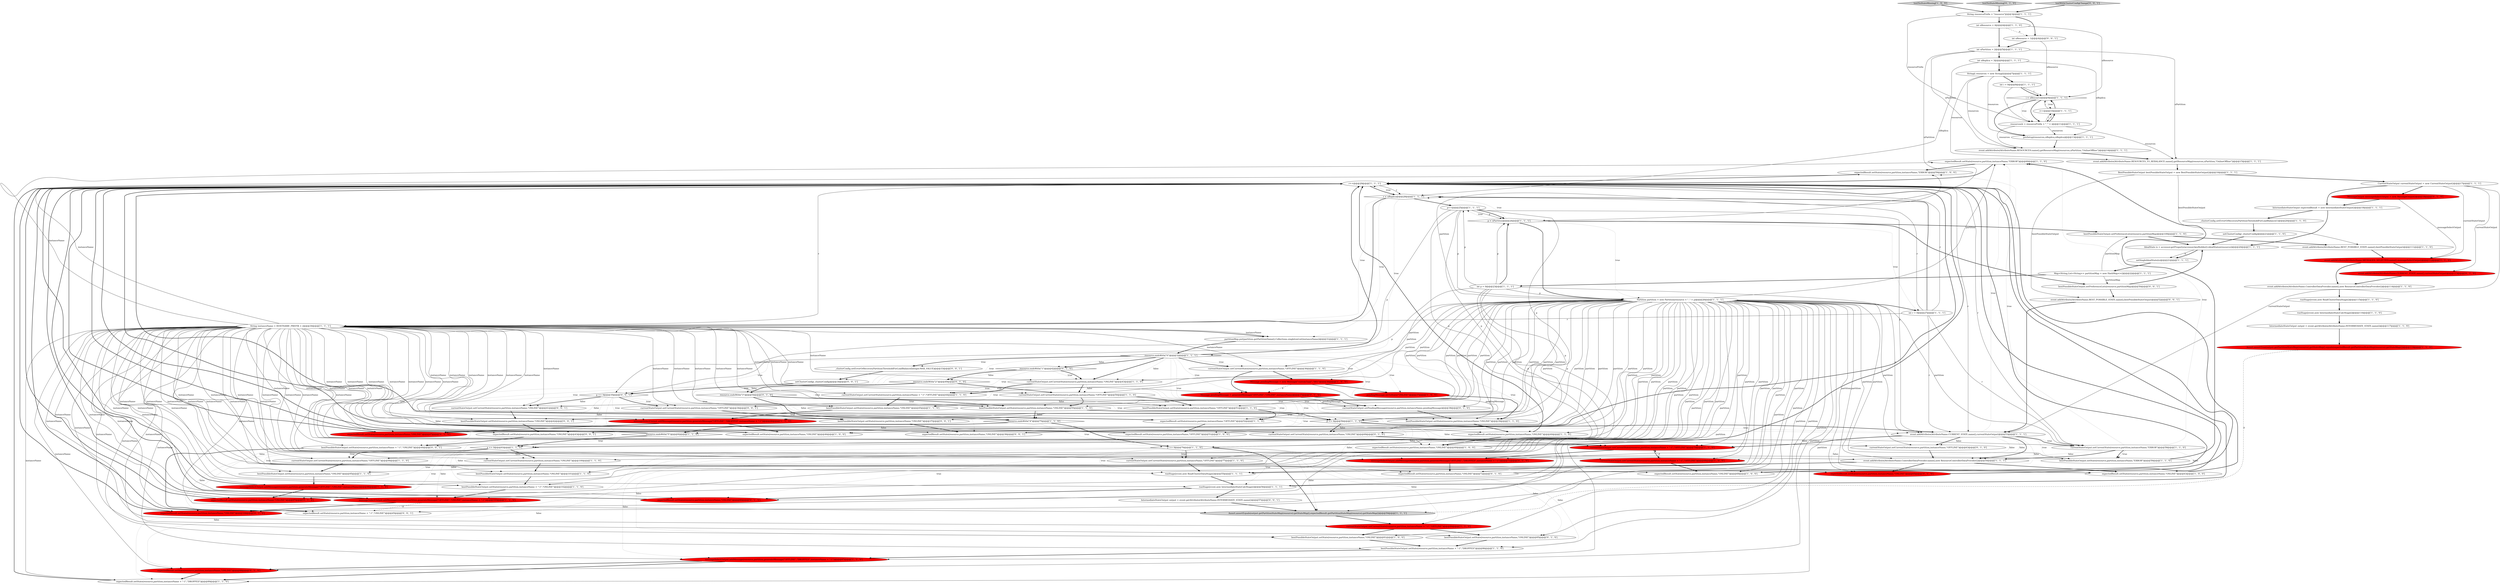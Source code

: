 digraph {
61 [style = filled, label = "expectedResult.setState(resource,partition,instanceName,\"ERROR\")@@@60@@@['1', '1', '0']", fillcolor = white, shape = ellipse image = "AAA0AAABBB1BBB"];
73 [style = filled, label = "i++@@@10@@@['1', '1', '1']", fillcolor = white, shape = ellipse image = "AAA0AAABBB1BBB"];
3 [style = filled, label = "CurrentStateOutput currentStateOutput = new CurrentStateOutput()@@@17@@@['1', '1', '1']", fillcolor = white, shape = ellipse image = "AAA0AAABBB1BBB"];
100 [style = filled, label = "resource.endsWith(\"2\")@@@49@@@['0', '1', '0']", fillcolor = white, shape = diamond image = "AAA0AAABBB2BBB"];
20 [style = filled, label = "r < nReplica@@@28@@@['1', '1', '1']", fillcolor = white, shape = diamond image = "AAA0AAABBB1BBB"];
24 [style = filled, label = "int r = 0@@@27@@@['1', '1', '1']", fillcolor = white, shape = ellipse image = "AAA0AAABBB1BBB"];
113 [style = filled, label = "currentStateOutput.setCurrentState(resource,partition,instanceName,\"OFFLINE\")@@@36@@@['0', '0', '1']", fillcolor = white, shape = ellipse image = "AAA0AAABBB3BBB"];
91 [style = filled, label = "Message pendingMessage = generateMessage(\"OFFLINE\",\"ONLINE\",instanceName)@@@37@@@['0', '1', '0']", fillcolor = red, shape = ellipse image = "AAA1AAABBB2BBB"];
2 [style = filled, label = "event.addAttribute(AttributeName.ControllerDataProvider.name(),new ResourceControllerDataProvider())@@@54@@@['1', '1', '1']", fillcolor = white, shape = ellipse image = "AAA0AAABBB1BBB"];
105 [style = filled, label = "p == 0@@@35@@@['0', '0', '1']", fillcolor = white, shape = diamond image = "AAA0AAABBB3BBB"];
60 [style = filled, label = "bestPossibleStateOutput.setState(resource,partition,instanceName,\"ONLINE\")@@@39@@@['1', '1', '0']", fillcolor = white, shape = ellipse image = "AAA0AAABBB1BBB"];
48 [style = filled, label = "event.addAttribute(AttributeName.CURRENT_STATE.name(),currentStateOutput)@@@53@@@['1', '1', '1']", fillcolor = white, shape = ellipse image = "AAA0AAABBB1BBB"];
8 [style = filled, label = "runStage(event,new IntermediateStateCalcStage())@@@116@@@['1', '1', '0']", fillcolor = white, shape = ellipse image = "AAA0AAABBB1BBB"];
50 [style = filled, label = "Assert.assertEquals(output.getPartitionStateMap(resource).getStateMap(),expectedResult.getPartitionStateMap(resource).getStateMap())@@@59@@@['1', '1', '1']", fillcolor = lightgray, shape = ellipse image = "AAA0AAABBB1BBB"];
57 [style = filled, label = "expectedResult.setState(resource,partition,instanceName,\"ONLINE\")@@@69@@@['1', '0', '0']", fillcolor = white, shape = ellipse image = "AAA0AAABBB1BBB"];
66 [style = filled, label = "setClusterConfig(_clusterConfig)@@@21@@@['1', '1', '0']", fillcolor = white, shape = ellipse image = "AAA0AAABBB1BBB"];
95 [style = filled, label = "event.addAttribute(AttributeName.CURRENT_STATE.name(),currentStateOutput)@@@113@@@['0', '1', '0']", fillcolor = red, shape = ellipse image = "AAA1AAABBB2BBB"];
44 [style = filled, label = "partitionMap.put(partition.getPartitionName(),Collections.singletonList(instanceName))@@@31@@@['1', '1', '1']", fillcolor = white, shape = ellipse image = "AAA0AAABBB1BBB"];
26 [style = filled, label = "testNoStateMissing['1', '0', '0']", fillcolor = lightgray, shape = diamond image = "AAA0AAABBB1BBB"];
6 [style = filled, label = "expectedResult.setState(resource,partition,instanceName,\"ONLINE\")@@@40@@@['1', '0', '0']", fillcolor = white, shape = ellipse image = "AAA0AAABBB1BBB"];
76 [style = filled, label = "Message pendingMessage = new Message(\"customType\",\"001\")@@@36@@@['1', '0', '0']", fillcolor = red, shape = ellipse image = "AAA1AAABBB1BBB"];
88 [style = filled, label = "MessageOutput messageSelectOutput = new MessageOutput()@@@18@@@['0', '1', '0']", fillcolor = red, shape = ellipse image = "AAA1AAABBB2BBB"];
92 [style = filled, label = "currentStateOutput.setPendingMessage(resource,partition,instanceName,pendingMessage)@@@38@@@['0', '1', '0']", fillcolor = white, shape = ellipse image = "AAA0AAABBB2BBB"];
7 [style = filled, label = "currentStateOutput.setCurrentState(resource,partition,instanceName,\"ONLINE\")@@@43@@@['1', '1', '0']", fillcolor = white, shape = ellipse image = "AAA0AAABBB1BBB"];
71 [style = filled, label = "IntermediateStateOutput expectedResult = new IntermediateStateOutput()@@@18@@@['1', '1', '1']", fillcolor = white, shape = ellipse image = "AAA0AAABBB1BBB"];
77 [style = filled, label = "currentStateOutput.setCurrentState(resource,partition,instanceName + \"-1\",\"OFFLINE\")@@@44@@@['1', '1', '0']", fillcolor = white, shape = ellipse image = "AAA0AAABBB1BBB"];
84 [style = filled, label = "messageSelectOutput.addMessage(resource,partition,generateMessage(\"OFFLINE\",\"ONLINE\",instanceName))@@@96@@@['1', '1', '0']", fillcolor = red, shape = ellipse image = "AAA1AAABBB1BBB"];
116 [style = filled, label = "expectedResult.setState(resource,partition,instanceName + \"-1\",\"ONLINE\")@@@45@@@['0', '0', '1']", fillcolor = white, shape = ellipse image = "AAA0AAABBB3BBB"];
74 [style = filled, label = "p++@@@25@@@['1', '1', '1']", fillcolor = white, shape = ellipse image = "AAA0AAABBB1BBB"];
17 [style = filled, label = "expectedResult.setState(resource,partition,instanceName,\"ONLINE\")@@@40@@@['1', '1', '0']", fillcolor = white, shape = ellipse image = "AAA0AAABBB1BBB"];
19 [style = filled, label = "p == 0@@@93@@@['1', '1', '0']", fillcolor = white, shape = diamond image = "AAA0AAABBB1BBB"];
72 [style = filled, label = "bestPossibleStateOutput.setState(resource,partition,instanceName,\"ONLINE\")@@@81@@@['1', '0', '0']", fillcolor = white, shape = ellipse image = "AAA0AAABBB1BBB"];
78 [style = filled, label = "IdealState is = accessor.getProperty(accessor.keyBuilder().idealStates(resource))@@@20@@@['1', '1', '1']", fillcolor = white, shape = ellipse image = "AAA0AAABBB1BBB"];
22 [style = filled, label = "currentStateOutput.setCurrentState(resource,partition,instanceName + \"-1\",\"OFFLINE\")@@@70@@@['1', '1', '0']", fillcolor = red, shape = ellipse image = "AAA1AAABBB1BBB"];
120 [style = filled, label = "bestPossibleStateOutput.setState(resource,partition,instanceName,\"ONLINE\")@@@42@@@['0', '0', '1']", fillcolor = white, shape = ellipse image = "AAA0AAABBB3BBB"];
68 [style = filled, label = "bestPossibleStateOutput.setState(resource,partition,instanceName + \"-1\",\"ONLINE\")@@@102@@@['1', '1', '0']", fillcolor = white, shape = ellipse image = "AAA0AAABBB1BBB"];
98 [style = filled, label = "expectedResult.setState(resource,partition,instanceName,\"ONLINE\")@@@47@@@['0', '1', '0']", fillcolor = red, shape = ellipse image = "AAA1AAABBB2BBB"];
49 [style = filled, label = "event.addAttribute(AttributeName.MESSAGES_SELECTED.name(),messageSelectOutput)@@@112@@@['1', '1', '0']", fillcolor = red, shape = ellipse image = "AAA1AAABBB1BBB"];
32 [style = filled, label = "int nResource = 4@@@4@@@['1', '1', '0']", fillcolor = white, shape = ellipse image = "AAA0AAABBB1BBB"];
65 [style = filled, label = "bestPossibleStateOutput.setState(resource,partition,instanceName + \"-1\",\"DROPPED\")@@@86@@@['1', '1', '0']", fillcolor = white, shape = ellipse image = "AAA0AAABBB1BBB"];
37 [style = filled, label = "resource.endsWith(\"4\")@@@75@@@['1', '1', '0']", fillcolor = white, shape = diamond image = "AAA0AAABBB1BBB"];
29 [style = filled, label = "bestPossibleStateOutput.setState(resource,partition,instanceName,\"ONLINE\")@@@95@@@['1', '1', '0']", fillcolor = white, shape = ellipse image = "AAA0AAABBB1BBB"];
89 [style = filled, label = "expectedResult.setState(resource,partition,instanceName,\"ONLINE\")@@@97@@@['0', '1', '0']", fillcolor = red, shape = ellipse image = "AAA1AAABBB2BBB"];
53 [style = filled, label = "runStage(event,new IntermediateStateCalcStage())@@@56@@@['1', '1', '1']", fillcolor = white, shape = ellipse image = "AAA0AAABBB1BBB"];
11 [style = filled, label = "i < nResource@@@9@@@['1', '1', '1']", fillcolor = white, shape = diamond image = "AAA0AAABBB1BBB"];
107 [style = filled, label = "expectedResult.setState(resource,partition,instanceName,\"ONLINE\")@@@43@@@['0', '0', '1']", fillcolor = white, shape = ellipse image = "AAA0AAABBB3BBB"];
16 [style = filled, label = "BestPossibleStateOutput bestPossibleStateOutput = new BestPossibleStateOutput()@@@16@@@['1', '1', '1']", fillcolor = white, shape = ellipse image = "AAA0AAABBB1BBB"];
38 [style = filled, label = "pendingMessage.setToState(\"ONLINE\")@@@37@@@['1', '0', '0']", fillcolor = red, shape = ellipse image = "AAA1AAABBB1BBB"];
4 [style = filled, label = "currentStateOutput.setCurrentState(resource,partition,instanceName + \"-1\",\"OFFLINE\")@@@84@@@['1', '1', '0']", fillcolor = red, shape = ellipse image = "AAA1AAABBB1BBB"];
13 [style = filled, label = "String(( resources = new String((((@@@7@@@['1', '1', '1']", fillcolor = white, shape = ellipse image = "AAA0AAABBB1BBB"];
21 [style = filled, label = "event.addAttribute(AttributeName.RESOURCES.name(),getResourceMap(resources,nPartition,\"OnlineOffline\"))@@@14@@@['1', '1', '1']", fillcolor = white, shape = ellipse image = "AAA0AAABBB1BBB"];
28 [style = filled, label = "int p = 0@@@23@@@['1', '1', '1']", fillcolor = white, shape = ellipse image = "AAA0AAABBB1BBB"];
102 [style = filled, label = "currentStateOutput.setCurrentState(resource,partition,instanceName,\"OFFLINE\")@@@63@@@['0', '1', '0']", fillcolor = white, shape = ellipse image = "AAA0AAABBB2BBB"];
42 [style = filled, label = "String resourcePrefix = \"resource\"@@@3@@@['1', '1', '1']", fillcolor = white, shape = ellipse image = "AAA0AAABBB1BBB"];
10 [style = filled, label = "String instanceName = HOSTNAME_PREFIX + r@@@30@@@['1', '1', '1']", fillcolor = white, shape = ellipse image = "AAA0AAABBB1BBB"];
12 [style = filled, label = "bestPossibleStateOutput.setState(resource,partition,instanceName,\"ERROR\")@@@59@@@['1', '1', '0']", fillcolor = white, shape = ellipse image = "AAA0AAABBB1BBB"];
90 [style = filled, label = "expectedResult.setState(resource,partition,instanceName,\"ONLINE\")@@@88@@@['0', '1', '0']", fillcolor = red, shape = ellipse image = "AAA1AAABBB2BBB"];
67 [style = filled, label = "setSingleIdealState(is)@@@21@@@['1', '1', '1']", fillcolor = white, shape = ellipse image = "AAA0AAABBB1BBB"];
111 [style = filled, label = "expectedResult.setState(resource,partition,instanceName,\"ONLINE\")@@@38@@@['0', '0', '1']", fillcolor = white, shape = ellipse image = "AAA0AAABBB3BBB"];
97 [style = filled, label = "testNoStateMissing['0', '1', '0']", fillcolor = lightgray, shape = diamond image = "AAA0AAABBB2BBB"];
36 [style = filled, label = "p == 0@@@76@@@['1', '1', '0']", fillcolor = white, shape = diamond image = "AAA0AAABBB1BBB"];
103 [style = filled, label = "expectedResult.setState(resource,partition,instanceName,\"ONLINE\")@@@65@@@['0', '1', '0']", fillcolor = red, shape = ellipse image = "AAA1AAABBB2BBB"];
79 [style = filled, label = "messageSelectOutput.addMessage(resource,partition,generateMessage(\"OFFLINE\",\"DROPPED\",instanceName + \"-1\"))@@@87@@@['1', '1', '0']", fillcolor = red, shape = ellipse image = "AAA1AAABBB1BBB"];
62 [style = filled, label = "currentStateOutput.setCurrentState(resource,partition,instanceName + \"-1\",\"OFFLINE\")@@@68@@@['1', '0', '0']", fillcolor = red, shape = ellipse image = "AAA1AAABBB1BBB"];
27 [style = filled, label = "currentStateOutput.setCurrentState(resource,partition,instanceName,\"OFFLINE\")@@@77@@@['1', '1', '0']", fillcolor = white, shape = ellipse image = "AAA0AAABBB1BBB"];
15 [style = filled, label = "event.addAttribute(AttributeName.RESOURCES_TO_REBALANCE.name(),getResourceMap(resources,nPartition,\"OnlineOffline\"))@@@15@@@['1', '1', '1']", fillcolor = white, shape = ellipse image = "AAA0AAABBB1BBB"];
82 [style = filled, label = "event.addAttribute(AttributeName.BEST_POSSIBLE_STATE.name(),bestPossibleStateOutput)@@@111@@@['1', '1', '0']", fillcolor = white, shape = ellipse image = "AAA0AAABBB1BBB"];
94 [style = filled, label = "messageSelectOutput.addMessage(resource,partition,generateMessage(\"OFFLINE\",\"DROPPED\",instanceName + \"-1\"))@@@71@@@['0', '1', '0']", fillcolor = red, shape = ellipse image = "AAA1AAABBB2BBB"];
109 [style = filled, label = "bestPossibleStateOutput.setPreferenceLists(resource,partitionMap)@@@50@@@['0', '0', '1']", fillcolor = white, shape = ellipse image = "AAA0AAABBB3BBB"];
43 [style = filled, label = "messageSelectOutput.addMessage(resource,partition,generateMessage(\"OFFLINE\",\"DROPPED\",instanceName + \"-1\"))@@@46@@@['1', '1', '0']", fillcolor = red, shape = ellipse image = "AAA1AAABBB1BBB"];
45 [style = filled, label = "int nReplica = 3@@@6@@@['1', '1', '1']", fillcolor = white, shape = ellipse image = "AAA0AAABBB1BBB"];
96 [style = filled, label = "bestPossibleStateOutput.setState(resource,partition,instanceName,\"ONLINE\")@@@85@@@['0', '1', '0']", fillcolor = white, shape = ellipse image = "AAA0AAABBB2BBB"];
115 [style = filled, label = "testWithClusterConfigChange['0', '0', '1']", fillcolor = lightgray, shape = diamond image = "AAA0AAABBB3BBB"];
110 [style = filled, label = "bestPossibleStateOutput.setState(resource,partition,instanceName,\"ONLINE\")@@@37@@@['0', '0', '1']", fillcolor = white, shape = ellipse image = "AAA0AAABBB3BBB"];
80 [style = filled, label = "bestPossibleStateOutput.setState(resource,partition,instanceName,\"ONLINE\")@@@101@@@['1', '1', '0']", fillcolor = white, shape = ellipse image = "AAA0AAABBB1BBB"];
117 [style = filled, label = "event.addAttribute(AttributeName.BEST_POSSIBLE_STATE.name(),bestPossibleStateOutput)@@@52@@@['0', '0', '1']", fillcolor = white, shape = ellipse image = "AAA0AAABBB3BBB"];
87 [style = filled, label = "expectedResult.setState(resource,partition,instanceName,\"ONLINE\")@@@104@@@['0', '1', '0']", fillcolor = red, shape = ellipse image = "AAA1AAABBB2BBB"];
25 [style = filled, label = "preSetup(resources,nReplica,nReplica)@@@13@@@['1', '1', '1']", fillcolor = white, shape = ellipse image = "AAA0AAABBB1BBB"];
30 [style = filled, label = "runStage(event,new ReadClusterDataStage())@@@115@@@['1', '1', '0']", fillcolor = white, shape = ellipse image = "AAA0AAABBB1BBB"];
64 [style = filled, label = "runStage(event,new ReadClusterDataStage())@@@55@@@['1', '1', '1']", fillcolor = white, shape = ellipse image = "AAA0AAABBB1BBB"];
51 [style = filled, label = "Assert.assertTrue(output.getPartitionStateMap(resource).getStateMap().equals(expectedResult.getPartitionStateMap(resource).getStateMap()))@@@119@@@['1', '1', '0']", fillcolor = red, shape = ellipse image = "AAA1AAABBB1BBB"];
9 [style = filled, label = "currentStateOutput.setCurrentState(resource,partition,instanceName,\"ONLINE\")@@@100@@@['1', '1', '0']", fillcolor = white, shape = ellipse image = "AAA0AAABBB1BBB"];
35 [style = filled, label = "currentStateOutput.setCurrentState(resource,partition,instanceName,\"OFFLINE\")@@@50@@@['1', '1', '0']", fillcolor = white, shape = ellipse image = "AAA0AAABBB1BBB"];
112 [style = filled, label = "setClusterConfig(_clusterConfig)@@@34@@@['0', '0', '1']", fillcolor = white, shape = ellipse image = "AAA0AAABBB3BBB"];
114 [style = filled, label = "currentStateOutput.setCurrentState(resource,partition,instanceName,\"ONLINE\")@@@41@@@['0', '0', '1']", fillcolor = white, shape = ellipse image = "AAA0AAABBB3BBB"];
86 [style = filled, label = "resource.endsWith(\"3\")@@@54@@@['0', '1', '0']", fillcolor = white, shape = diamond image = "AAA0AAABBB2BBB"];
69 [style = filled, label = "currentStateOutput.setCurrentState(resource,partition,instanceName,\"OFFLINE\")@@@94@@@['1', '1', '0']", fillcolor = white, shape = ellipse image = "AAA0AAABBB1BBB"];
93 [style = filled, label = "expectedResult.setState(resource,partition,instanceName,\"ONLINE\")@@@72@@@['0', '1', '0']", fillcolor = white, shape = ellipse image = "AAA0AAABBB2BBB"];
55 [style = filled, label = "bestPossibleStateOutput.setState(resource,partition,instanceName,\"ONLINE\")@@@45@@@['1', '1', '0']", fillcolor = white, shape = ellipse image = "AAA0AAABBB1BBB"];
75 [style = filled, label = "bestPossibleStateOutput.setPreferenceLists(resource,partitionMap)@@@109@@@['1', '1', '0']", fillcolor = white, shape = ellipse image = "AAA0AAABBB1BBB"];
58 [style = filled, label = "IntermediateStateOutput output = event.getAttribute(AttributeName.INTERMEDIATE_STATE.name())@@@117@@@['1', '1', '0']", fillcolor = white, shape = ellipse image = "AAA0AAABBB1BBB"];
83 [style = filled, label = "int i = 0@@@8@@@['1', '1', '1']", fillcolor = white, shape = ellipse image = "AAA0AAABBB1BBB"];
47 [style = filled, label = "bestPossibleStateOutput.setState(resource,partition,instanceName,\"OFFLINE\")@@@51@@@['1', '1', '0']", fillcolor = white, shape = ellipse image = "AAA0AAABBB1BBB"];
46 [style = filled, label = "p < nPartition@@@24@@@['1', '1', '1']", fillcolor = white, shape = diamond image = "AAA0AAABBB1BBB"];
54 [style = filled, label = "_clusterConfig.setErrorOrRecoveryPartitionThresholdForLoadBalance(1)@@@20@@@['1', '1', '0']", fillcolor = white, shape = ellipse image = "AAA0AAABBB1BBB"];
39 [style = filled, label = "currentStateOutput.setCurrentState(resource,partition,instanceName,\"OFFLINE\")@@@36@@@['1', '1', '0']", fillcolor = white, shape = ellipse image = "AAA0AAABBB1BBB"];
31 [style = filled, label = "expectedResult.setState(resource,partition,instanceName,\"OFFLINE\")@@@52@@@['1', '1', '0']", fillcolor = white, shape = ellipse image = "AAA0AAABBB1BBB"];
40 [style = filled, label = "resource.endsWith(\"0\")@@@32@@@['1', '1', '1']", fillcolor = white, shape = diamond image = "AAA0AAABBB1BBB"];
34 [style = filled, label = "resources(i( = resourcePrefix + \"_\" + i@@@11@@@['1', '1', '1']", fillcolor = white, shape = ellipse image = "AAA0AAABBB1BBB"];
99 [style = filled, label = "resource.endsWith(\"1\")@@@42@@@['0', '1', '0']", fillcolor = white, shape = diamond image = "AAA0AAABBB2BBB"];
41 [style = filled, label = "expectedResult.setState(resource,partition,instanceName,\"ONLINE\")@@@46@@@['1', '0', '0']", fillcolor = white, shape = ellipse image = "AAA0AAABBB1BBB"];
23 [style = filled, label = "messageSelectOutput.addMessage(resource,partition,generateMessage(\"OFFLINE\",\"ONLINE\",instanceName + \"-1\"))@@@103@@@['1', '1', '0']", fillcolor = red, shape = ellipse image = "AAA1AAABBB1BBB"];
18 [style = filled, label = "expectedResult.setState(resource,partition,instanceName,\"ERROR\")@@@59@@@['1', '0', '0']", fillcolor = white, shape = ellipse image = "AAA0AAABBB1BBB"];
56 [style = filled, label = "p == 0@@@56@@@['1', '1', '0']", fillcolor = white, shape = diamond image = "AAA0AAABBB1BBB"];
106 [style = filled, label = "_clusterConfig.setErrorOrRecoveryPartitionThresholdForLoadBalance(Integer.MAX_VALUE)@@@33@@@['0', '0', '1']", fillcolor = white, shape = ellipse image = "AAA0AAABBB3BBB"];
59 [style = filled, label = "Partition partition = new Partition(resource + \"_\" + p)@@@26@@@['1', '1', '1']", fillcolor = white, shape = ellipse image = "AAA0AAABBB1BBB"];
33 [style = filled, label = "resource.endsWith(\"5\")@@@92@@@['1', '1', '0']", fillcolor = white, shape = diamond image = "AAA0AAABBB1BBB"];
101 [style = filled, label = "expectedResult.setState(resource,partition,instanceName,\"ONLINE\")@@@80@@@['0', '1', '0']", fillcolor = red, shape = ellipse image = "AAA1AAABBB2BBB"];
108 [style = filled, label = "bestPossibleStateOutput.setState(resource,partition,instanceName + \"-1\",\"ONLINE\")@@@44@@@['0', '0', '1']", fillcolor = white, shape = ellipse image = "AAA0AAABBB3BBB"];
81 [style = filled, label = "Map<String,List<String>> partitionMap = new HashMap<>()@@@22@@@['1', '1', '1']", fillcolor = white, shape = ellipse image = "AAA0AAABBB1BBB"];
85 [style = filled, label = "event.addAttribute(AttributeName.ControllerDataProvider.name(),new ResourceControllerDataProvider())@@@114@@@['1', '1', '0']", fillcolor = white, shape = ellipse image = "AAA0AAABBB1BBB"];
63 [style = filled, label = "int nPartition = 2@@@5@@@['1', '1', '1']", fillcolor = white, shape = ellipse image = "AAA0AAABBB1BBB"];
52 [style = filled, label = "currentStateOutput.setCurrentState(resource,partition,instanceName,\"ERROR\")@@@58@@@['1', '1', '0']", fillcolor = white, shape = ellipse image = "AAA0AAABBB1BBB"];
70 [style = filled, label = "r++@@@29@@@['1', '1', '1']", fillcolor = white, shape = ellipse image = "AAA0AAABBB1BBB"];
1 [style = filled, label = "bestPossibleStateOutput.setState(resource,partition,instanceName,\"ONLINE\")@@@55@@@['1', '1', '0']", fillcolor = white, shape = ellipse image = "AAA0AAABBB1BBB"];
14 [style = filled, label = "expectedResult.setState(resource,partition,instanceName,\"ONLINE\")@@@63@@@['1', '0', '0']", fillcolor = white, shape = ellipse image = "AAA0AAABBB1BBB"];
118 [style = filled, label = "IntermediateStateOutput output = event.getAttribute(AttributeName.INTERMEDIATE_STATE.name())@@@57@@@['0', '0', '1']", fillcolor = white, shape = ellipse image = "AAA0AAABBB3BBB"];
0 [style = filled, label = "expectedResult.setState(resource,partition,instanceName,\"OFFLINE\")@@@51@@@['1', '0', '0']", fillcolor = white, shape = ellipse image = "AAA0AAABBB1BBB"];
119 [style = filled, label = "int nResource = 1@@@4@@@['0', '0', '1']", fillcolor = white, shape = ellipse image = "AAA0AAABBB3BBB"];
5 [style = filled, label = "expectedResult.setState(resource,partition,instanceName + \"-1\",\"DROPPED\")@@@89@@@['1', '1', '0']", fillcolor = white, shape = ellipse image = "AAA0AAABBB1BBB"];
104 [style = filled, label = "currentStateOutput.setCurrentState(resource,partition,instanceName,\"ONLINE\")@@@69@@@['0', '1', '0']", fillcolor = white, shape = ellipse image = "AAA0AAABBB2BBB"];
83->34 [style = solid, label="i"];
13->15 [style = solid, label="resources"];
48->62 [style = dotted, label="false"];
59->92 [style = solid, label="partition"];
10->29 [style = solid, label="instanceName"];
46->109 [style = bold, label=""];
105->114 [style = bold, label=""];
11->34 [style = dotted, label="true"];
10->41 [style = solid, label="instanceName"];
19->9 [style = bold, label=""];
97->42 [style = bold, label=""];
19->69 [style = bold, label=""];
59->47 [style = solid, label="partition"];
59->87 [style = solid, label="partition"];
40->92 [style = dotted, label="true"];
28->36 [style = solid, label="p"];
2->103 [style = bold, label=""];
66->78 [style = bold, label=""];
10->114 [style = solid, label="instanceName"];
70->10 [style = solid, label="r"];
10->1 [style = solid, label="instanceName"];
59->104 [style = solid, label="partition"];
10->80 [style = solid, label="instanceName"];
59->43 [style = solid, label="partition"];
40->76 [style = dotted, label="true"];
73->34 [style = solid, label="i"];
24->20 [style = bold, label=""];
78->67 [style = solid, label="is"];
100->86 [style = bold, label=""];
74->48 [style = solid, label="p"];
10->6 [style = solid, label="instanceName"];
59->41 [style = solid, label="partition"];
10->44 [style = bold, label=""];
59->61 [style = solid, label="partition"];
58->51 [style = bold, label=""];
59->108 [style = solid, label="partition"];
23->87 [style = bold, label=""];
3->71 [style = bold, label=""];
61->18 [style = bold, label=""];
18->70 [style = bold, label=""];
23->70 [style = bold, label=""];
20->74 [style = bold, label=""];
75->82 [style = bold, label=""];
13->25 [style = solid, label="resources"];
28->48 [style = solid, label="p"];
59->72 [style = solid, label="partition"];
10->52 [style = solid, label="instanceName"];
99->43 [style = dotted, label="true"];
71->78 [style = bold, label=""];
101->70 [style = bold, label=""];
40->17 [style = dotted, label="true"];
16->82 [style = solid, label="bestPossibleStateOutput"];
62->22 [style = dashed, label="0"];
24->20 [style = solid, label="r"];
86->1 [style = dotted, label="true"];
105->110 [style = dotted, label="true"];
31->0 [style = bold, label=""];
109->117 [style = bold, label=""];
65->79 [style = bold, label=""];
10->68 [style = solid, label="instanceName"];
10->23 [style = solid, label="instanceName"];
99->77 [style = dotted, label="true"];
43->98 [style = bold, label=""];
33->70 [style = bold, label=""];
59->103 [style = solid, label="partition"];
36->96 [style = dotted, label="false"];
20->44 [style = dotted, label="true"];
46->75 [style = bold, label=""];
35->1 [style = bold, label=""];
72->65 [style = bold, label=""];
105->111 [style = dotted, label="true"];
108->116 [style = bold, label=""];
98->70 [style = bold, label=""];
10->35 [style = solid, label="instanceName"];
43->41 [style = bold, label=""];
35->0 [style = dotted, label="true"];
36->27 [style = dotted, label="true"];
10->79 [style = solid, label="instanceName"];
36->90 [style = dotted, label="false"];
8->58 [style = bold, label=""];
107->108 [style = bold, label=""];
99->7 [style = dotted, label="true"];
7->55 [style = dotted, label="true"];
10->91 [style = solid, label="instanceName"];
10->31 [style = solid, label="instanceName"];
45->13 [style = bold, label=""];
92->60 [style = bold, label=""];
38->60 [style = bold, label=""];
62->57 [style = bold, label=""];
73->11 [style = bold, label=""];
39->91 [style = bold, label=""];
40->112 [style = dotted, label="true"];
12->61 [style = bold, label=""];
59->107 [style = solid, label="partition"];
28->46 [style = bold, label=""];
10->103 [style = solid, label="instanceName"];
59->114 [style = solid, label="partition"];
59->24 [style = bold, label=""];
106->112 [style = bold, label=""];
33->19 [style = dotted, label="true"];
52->18 [style = dotted, label="true"];
19->9 [style = dotted, label="false"];
59->65 [style = solid, label="partition"];
10->50 [style = solid, label="instanceName"];
68->23 [style = bold, label=""];
100->86 [style = dotted, label="false"];
63->15 [style = solid, label="nPartition"];
70->20 [style = bold, label=""];
59->94 [style = solid, label="partition"];
73->11 [style = solid, label="i"];
59->101 [style = solid, label="partition"];
59->111 [style = solid, label="partition"];
56->104 [style = bold, label=""];
74->105 [style = solid, label="p"];
10->116 [style = solid, label="instanceName"];
22->94 [style = bold, label=""];
84->89 [style = bold, label=""];
11->73 [style = dotted, label="true"];
56->93 [style = dotted, label="false"];
10->113 [style = solid, label="instanceName"];
36->101 [style = dotted, label="true"];
36->50 [style = dotted, label="false"];
45->20 [style = solid, label="nReplica"];
10->69 [style = solid, label="instanceName"];
112->105 [style = bold, label=""];
109->78 [style = bold, label=""];
10->110 [style = solid, label="instanceName"];
3->88 [style = bold, label=""];
59->98 [style = solid, label="partition"];
7->41 [style = dotted, label="true"];
59->27 [style = solid, label="partition"];
42->119 [style = bold, label=""];
10->22 [style = solid, label="instanceName"];
59->39 [style = solid, label="partition"];
10->96 [style = solid, label="instanceName"];
25->21 [style = bold, label=""];
10->39 [style = solid, label="instanceName"];
34->15 [style = solid, label="resources"];
0->70 [style = bold, label=""];
59->4 [style = solid, label="partition"];
53->118 [style = bold, label=""];
37->36 [style = bold, label=""];
10->64 [style = solid, label="instanceName"];
59->50 [style = solid, label="partition"];
40->6 [style = dotted, label="true"];
48->2 [style = dotted, label="false"];
28->19 [style = solid, label="p"];
19->80 [style = dotted, label="false"];
59->1 [style = solid, label="partition"];
42->34 [style = solid, label="resourcePrefix"];
4->72 [style = bold, label=""];
74->46 [style = solid, label="p"];
46->74 [style = dotted, label="true"];
19->29 [style = dotted, label="true"];
103->70 [style = bold, label=""];
59->93 [style = solid, label="partition"];
100->31 [style = dotted, label="true"];
59->57 [style = solid, label="partition"];
56->48 [style = bold, label=""];
59->64 [style = solid, label="partition"];
36->5 [style = dotted, label="false"];
40->99 [style = dotted, label="false"];
40->106 [style = dotted, label="true"];
59->17 [style = solid, label="partition"];
61->70 [style = bold, label=""];
10->60 [style = solid, label="instanceName"];
90->5 [style = bold, label=""];
10->7 [style = solid, label="instanceName"];
59->102 [style = solid, label="partition"];
41->70 [style = bold, label=""];
59->22 [style = solid, label="partition"];
71->54 [style = bold, label=""];
48->52 [style = dotted, label="true"];
4->96 [style = bold, label=""];
10->43 [style = solid, label="instanceName"];
10->87 [style = solid, label="instanceName"];
19->89 [style = dotted, label="true"];
3->48 [style = solid, label="currentStateOutput"];
36->79 [style = dotted, label="false"];
10->101 [style = solid, label="instanceName"];
59->116 [style = solid, label="partition"];
35->1 [style = dotted, label="false"];
28->74 [style = solid, label="p"];
40->39 [style = bold, label=""];
46->59 [style = dotted, label="true"];
55->43 [style = bold, label=""];
70->20 [style = solid, label="r"];
99->100 [style = dotted, label="false"];
36->4 [style = dotted, label="false"];
1->56 [style = dotted, label="true"];
7->35 [style = dotted, label="false"];
40->7 [style = dotted, label="false"];
82->49 [style = bold, label=""];
59->90 [style = solid, label="partition"];
10->5 [style = solid, label="instanceName"];
91->92 [style = solid, label="pendingMessage"];
40->60 [style = dotted, label="true"];
95->85 [style = bold, label=""];
74->56 [style = solid, label="p"];
48->22 [style = bold, label=""];
52->2 [style = bold, label=""];
59->53 [style = solid, label="partition"];
10->94 [style = solid, label="instanceName"];
36->64 [style = dotted, label="true"];
100->35 [style = bold, label=""];
118->50 [style = bold, label=""];
59->9 [style = solid, label="partition"];
63->21 [style = solid, label="nPartition"];
88->71 [style = bold, label=""];
40->106 [style = bold, label=""];
53->70 [style = bold, label=""];
40->99 [style = bold, label=""];
3->49 [style = solid, label="currentStateOutput"];
16->117 [style = solid, label="bestPossibleStateOutput"];
10->111 [style = solid, label="instanceName"];
7->43 [style = dotted, label="true"];
83->11 [style = solid, label="i"];
111->70 [style = bold, label=""];
7->77 [style = dotted, label="true"];
105->120 [style = dotted, label="false"];
32->119 [style = dashed, label="0"];
6->70 [style = bold, label=""];
48->12 [style = dotted, label="true"];
105->116 [style = dotted, label="false"];
67->81 [style = bold, label=""];
7->35 [style = bold, label=""];
52->61 [style = dotted, label="true"];
64->53 [style = bold, label=""];
17->70 [style = bold, label=""];
10->55 [style = solid, label="instanceName"];
59->89 [style = solid, label="partition"];
10->12 [style = solid, label="instanceName"];
48->52 [style = bold, label=""];
19->69 [style = dotted, label="true"];
36->65 [style = dotted, label="false"];
35->47 [style = dotted, label="true"];
37->36 [style = dotted, label="true"];
59->79 [style = solid, label="partition"];
37->33 [style = bold, label=""];
75->78 [style = bold, label=""];
28->56 [style = solid, label="p"];
46->59 [style = bold, label=""];
51->50 [style = dashed, label="0"];
16->3 [style = bold, label=""];
59->2 [style = solid, label="partition"];
34->73 [style = bold, label=""];
48->2 [style = bold, label=""];
59->31 [style = solid, label="partition"];
53->101 [style = bold, label=""];
10->72 [style = solid, label="instanceName"];
31->70 [style = bold, label=""];
76->38 [style = bold, label=""];
10->102 [style = solid, label="instanceName"];
54->66 [style = bold, label=""];
59->52 [style = solid, label="partition"];
40->91 [style = dotted, label="true"];
19->68 [style = dotted, label="false"];
93->70 [style = bold, label=""];
59->60 [style = solid, label="partition"];
10->0 [style = solid, label="instanceName"];
69->29 [style = bold, label=""];
86->56 [style = dotted, label="true"];
49->85 [style = bold, label=""];
52->12 [style = dotted, label="true"];
20->10 [style = dotted, label="true"];
10->62 [style = solid, label="instanceName"];
59->23 [style = solid, label="partition"];
10->9 [style = solid, label="instanceName"];
56->104 [style = dotted, label="false"];
42->32 [style = bold, label=""];
27->64 [style = bold, label=""];
57->70 [style = bold, label=""];
99->98 [style = dotted, label="true"];
63->45 [style = bold, label=""];
36->53 [style = dotted, label="true"];
56->94 [style = dotted, label="false"];
17->6 [style = bold, label=""];
3->95 [style = solid, label="currentStateOutput"];
74->59 [style = solid, label="p"];
10->27 [style = solid, label="instanceName"];
1->48 [style = dotted, label="true"];
96->65 [style = bold, label=""];
99->55 [style = dotted, label="true"];
86->1 [style = bold, label=""];
35->31 [style = dotted, label="true"];
7->77 [style = bold, label=""];
99->100 [style = bold, label=""];
48->103 [style = dotted, label="false"];
74->46 [style = bold, label=""];
23->116 [style = dashed, label="0"];
59->69 [style = solid, label="partition"];
80->68 [style = bold, label=""];
49->95 [style = bold, label=""];
24->10 [style = solid, label="r"];
81->75 [style = solid, label="partitionMap"];
10->53 [style = solid, label="instanceName"];
32->11 [style = solid, label="nResource"];
59->29 [style = solid, label="partition"];
79->90 [style = bold, label=""];
33->19 [style = bold, label=""];
28->59 [style = solid, label="p"];
10->44 [style = solid, label="instanceName"];
100->47 [style = dotted, label="true"];
89->70 [style = bold, label=""];
59->12 [style = solid, label="partition"];
113->110 [style = bold, label=""];
10->57 [style = solid, label="instanceName"];
20->70 [style = dotted, label="true"];
1->37 [style = bold, label=""];
10->61 [style = solid, label="instanceName"];
102->2 [style = bold, label=""];
40->70 [style = bold, label=""];
10->90 [style = solid, label="instanceName"];
5->70 [style = bold, label=""];
10->84 [style = solid, label="instanceName"];
14->70 [style = bold, label=""];
48->102 [style = bold, label=""];
74->19 [style = solid, label="p"];
13->21 [style = solid, label="resources"];
56->22 [style = dotted, label="false"];
10->65 [style = solid, label="instanceName"];
44->40 [style = bold, label=""];
52->2 [style = dotted, label="false"];
59->110 [style = solid, label="partition"];
10->17 [style = solid, label="instanceName"];
110->111 [style = bold, label=""];
48->22 [style = dotted, label="false"];
86->37 [style = dotted, label="false"];
19->87 [style = dotted, label="false"];
10->14 [style = solid, label="instanceName"];
20->10 [style = bold, label=""];
40->105 [style = dotted, label="true"];
37->33 [style = dotted, label="false"];
40->7 [style = bold, label=""];
19->84 [style = dotted, label="true"];
59->113 [style = solid, label="partition"];
85->30 [style = bold, label=""];
35->47 [style = bold, label=""];
59->0 [style = solid, label="partition"];
10->92 [style = solid, label="instanceName"];
59->55 [style = solid, label="partition"];
24->52 [style = solid, label="r"];
39->76 [style = bold, label=""];
105->107 [style = dotted, label="false"];
40->39 [style = dotted, label="true"];
76->60 [style = solid, label="pendingMessage"];
10->120 [style = solid, label="instanceName"];
10->47 [style = solid, label="instanceName"];
81->28 [style = bold, label=""];
21->15 [style = bold, label=""];
59->68 [style = solid, label="partition"];
10->18 [style = solid, label="instanceName"];
48->102 [style = dotted, label="false"];
46->24 [style = dotted, label="true"];
20->40 [style = dotted, label="true"];
59->35 [style = solid, label="partition"];
32->63 [style = bold, label=""];
9->80 [style = bold, label=""];
81->109 [style = solid, label="partitionMap"];
2->14 [style = bold, label=""];
84->70 [style = bold, label=""];
45->25 [style = solid, label="nReplica"];
10->107 [style = solid, label="instanceName"];
30->8 [style = bold, label=""];
56->48 [style = dotted, label="true"];
60->17 [style = bold, label=""];
11->25 [style = bold, label=""];
105->113 [style = bold, label=""];
76->91 [style = dashed, label="0"];
88->49 [style = solid, label="messageSelectOutput"];
59->5 [style = solid, label="partition"];
26->42 [style = bold, label=""];
10->4 [style = solid, label="instanceName"];
116->70 [style = bold, label=""];
59->62 [style = solid, label="partition"];
74->36 [style = solid, label="p"];
1->37 [style = dotted, label="false"];
115->42 [style = bold, label=""];
46->20 [style = dotted, label="true"];
10->2 [style = solid, label="instanceName"];
34->73 [style = solid, label="i"];
48->57 [style = dotted, label="false"];
13->83 [style = bold, label=""];
34->25 [style = solid, label="resources"];
59->6 [style = solid, label="partition"];
10->56 [style = solid, label="instanceName"];
59->77 [style = solid, label="partition"];
100->35 [style = dotted, label="true"];
52->12 [style = bold, label=""];
34->21 [style = solid, label="resources"];
104->22 [style = bold, label=""];
29->84 [style = bold, label=""];
105->114 [style = dotted, label="false"];
119->63 [style = bold, label=""];
1->56 [style = bold, label=""];
36->50 [style = bold, label=""];
24->70 [style = solid, label="r"];
36->72 [style = dotted, label="false"];
117->48 [style = bold, label=""];
24->48 [style = solid, label="r"];
47->31 [style = bold, label=""];
2->64 [style = bold, label=""];
10->104 [style = solid, label="instanceName"];
19->23 [style = dotted, label="false"];
50->4 [style = bold, label=""];
99->7 [style = bold, label=""];
28->105 [style = solid, label="p"];
59->96 [style = solid, label="partition"];
40->38 [style = dotted, label="true"];
10->98 [style = solid, label="instanceName"];
59->18 [style = solid, label="partition"];
87->70 [style = bold, label=""];
10->89 [style = solid, label="instanceName"];
70->48 [style = solid, label="r"];
105->113 [style = dotted, label="true"];
77->55 [style = bold, label=""];
28->46 [style = solid, label="p"];
10->77 [style = solid, label="instanceName"];
91->92 [style = bold, label=""];
10->93 [style = solid, label="instanceName"];
105->108 [style = dotted, label="false"];
70->52 [style = solid, label="r"];
83->11 [style = bold, label=""];
59->7 [style = solid, label="partition"];
94->93 [style = bold, label=""];
114->120 [style = bold, label=""];
120->107 [style = bold, label=""];
59->14 [style = solid, label="partition"];
48->61 [style = dotted, label="true"];
15->16 [style = bold, label=""];
59->56 [style = solid, label="partition"];
52->14 [style = dotted, label="false"];
79->5 [style = bold, label=""];
11->34 [style = bold, label=""];
36->27 [style = bold, label=""];
22->62 [style = bold, label=""];
63->46 [style = solid, label="nPartition"];
59->80 [style = solid, label="partition"];
78->67 [style = bold, label=""];
86->37 [style = bold, label=""];
59->84 [style = solid, label="partition"];
59->120 [style = solid, label="partition"];
10->108 [style = solid, label="instanceName"];
119->11 [style = solid, label="nResource"];
}
